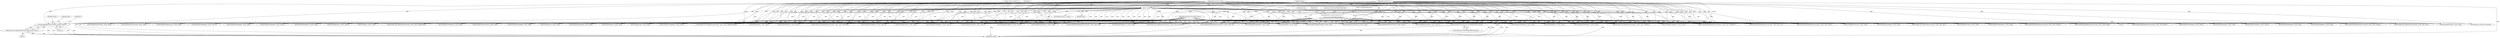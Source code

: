 digraph "1_libming_2be22fcf56a223dafe8de0e8a20fe20e8bbdb0b9@pointer" {
"1000406" [label="(Call,decompileDEFINEFUNCTION(n, actions, maxn,1))"];
"1000111" [label="(Call,fprintf(stderr,\"%d:\tACTION[%3.3d]: %s\n\",\n \t        actions[n].SWF_ACTIONRECORD.Offset, n, \n \t        actionName(actions[n].SWF_ACTIONRECORD.ActionCode)))"];
"1000106" [label="(Call,n > maxn)"];
"1000101" [label="(MethodParameterIn,int n)"];
"1000103" [label="(MethodParameterIn,int maxn)"];
"1000122" [label="(Call,actionName(actions[n].SWF_ACTIONRECORD.ActionCode))"];
"1000102" [label="(MethodParameterIn,SWF_ACTION *actions)"];
"1000405" [label="(Return,return decompileDEFINEFUNCTION(n, actions, maxn,1);)"];
"1000419" [label="(Call,decompileCALLMETHOD(n, actions, maxn))"];
"1000491" [label="(Call,decompileSingleArgBuiltInFunctionCall(n, actions, maxn,\"ord\"))"];
"1000295" [label="(Call,decompileGETVARIABLE(n, actions, maxn))"];
"1000621" [label="(Call,decompileSETTARGET(n, actions, maxn,1))"];
"1000152" [label="(Call,decompileGOTOFRAME(n, actions, maxn,1))"];
"1000302" [label="(Call,decompileSETVARIABLE(n, actions, maxn, 0))"];
"1000634" [label="(Call,decompileCAST(n, actions, maxn))"];
"1000640" [label="(Call,decompileTHROW(n, actions, maxn))"];
"1000406" [label="(Call,decompileDEFINEFUNCTION(n, actions, maxn,1))"];
"1000159" [label="(Call,decompileGOTOFRAME(n, actions, maxn,0))"];
"1000608" [label="(Call,decompileDUPLICATECLIP(n, actions, maxn))"];
"1000260" [label="(Call,decompileINITOBJECT(n, actions, maxn))"];
"1000561" [label="(Call,decompile_Null_ArgBuiltInFunctionCall(n, actions, maxn,\"prevFrame\"))"];
"1000590" [label="(Call,decompileSUBSTRING(n, actions, maxn))"];
"1000477" [label="(Call,decompileSingleArgBuiltInFunctionCall(n, actions, maxn,\"targetPath\"))"];
"1000267" [label="(Call,decompileNEWOBJECT(n, actions, maxn))"];
"1000106" [label="(Call,n > maxn)"];
"1000352" [label="(Call,decompileRETURN(n, actions, maxn))"];
"1000138" [label="(Block,)"];
"1000326" [label="(Call,decompileINCR_DECR(n, actions, maxn, 0))"];
"1000405" [label="(Return,return decompileDEFINEFUNCTION(n, actions, maxn,1);)"];
"1000568" [label="(Call,decompile_Null_ArgBuiltInFunctionCall(n, actions, maxn,\"stopDrag\"))"];
"1000103" [label="(MethodParameterIn,int maxn)"];
"1000409" [label="(Identifier,maxn)"];
"1000281" [label="(Call,decompileGETMEMBER(n, actions, maxn))"];
"1000413" [label="(Call,decompileCALLFUNCTION(n, actions, maxn))"];
"1000274" [label="(Call,decompileNEWMETHOD(n, actions, maxn))"];
"1000234" [label="(Call,decompileGETTIME(n, actions, maxn))"];
"1000288" [label="(Call,decompileSETMEMBER(n, actions, maxn))"];
"1000318" [label="(Call,decompileDEFINELOCAL2(n, actions, maxn))"];
"1000596" [label="(Call,decompileSTRINGCONCAT(n, actions, maxn))"];
"1000122" [label="(Call,actionName(actions[n].SWF_ACTIONRECORD.ActionCode))"];
"1000408" [label="(Identifier,actions)"];
"1000371" [label="(Call,decompileWITH(n, actions, maxn))"];
"1000360" [label="(Call,decompileLogicalNot(n, actions, maxn))"];
"1000526" [label="(Call,decompileSingleArgBuiltInFunctionCall(n, actions, maxn,\"random\"))"];
"1000646" [label="(Call,decompileTRY(n, actions, maxn))"];
"1000166" [label="(Call,decompileGOTOFRAME2(n, actions, maxn))"];
"1000498" [label="(Call,decompileSingleArgBuiltInFunctionCall(n, actions, maxn,\"chr\"))"];
"1000628" [label="(Call,decompileIMPLEMENTS(n, actions, maxn))"];
"1000470" [label="(Call,decompileDELETE(n, actions, maxn,1))"];
"1000113" [label="(Literal,\"%d:\tACTION[%3.3d]: %s\n\")"];
"1000134" [label="(Identifier,actions)"];
"1000386" [label="(Call,decompileENUMERATE(n, actions, maxn,1))"];
"1000505" [label="(Call,decompileSingleArgBuiltInFunctionCall(n, actions, maxn,\"int\"))"];
"1000447" [label="(Call,decompileArithmeticOp(n, actions, maxn))"];
"1000399" [label="(Call,decompileDEFINEFUNCTION(n, actions, maxn,0))"];
"1000347" [label="(Call,decompileJUMP(n, actions, maxn))"];
"1000554" [label="(Call,decompile_Null_ArgBuiltInFunctionCall(n, actions, maxn,\"nextFrame\"))"];
"1000339" [label="(Call,decompileSTOREREGISTER(n, actions, maxn))"];
"1000219" [label="(Call,decompileSETPROPERTY(n, actions, maxn))"];
"1000112" [label="(Identifier,stderr)"];
"1000512" [label="(Call,decompileSingleArgBuiltInFunctionCall(n, actions, maxn,\"String\"))"];
"1000105" [label="(ControlStructure,if( n > maxn ))"];
"1000533" [label="(Call,decompileSingleArgBuiltInFunctionCall(n, actions, maxn,\"length\"))"];
"1000104" [label="(Block,)"];
"1000457" [label="(Call,decompileSTARTDRAG(n, actions, maxn))"];
"1000123" [label="(Call,actions[n].SWF_ACTIONRECORD.ActionCode)"];
"1000540" [label="(Call,decompile_Null_ArgBuiltInFunctionCall(n, actions, maxn,\"play\"))"];
"1000111" [label="(Call,fprintf(stderr,\"%d:\tACTION[%3.3d]: %s\n\",\n \t        actions[n].SWF_ACTIONRECORD.Offset, n, \n \t        actionName(actions[n].SWF_ACTIONRECORD.ActionCode)))"];
"1000226" [label="(Call,decompileGETPROPERTY(n, actions, maxn))"];
"1000246" [label="(Call,decompileCALLFRAME(n, actions, maxn))"];
"1000651" [label="(Call,outputSWF_ACTION(n,&actions[n]))"];
"1000614" [label="(Call,decompileSETTARGET(n, actions, maxn,0))"];
"1000102" [label="(MethodParameterIn,SWF_ACTION *actions)"];
"1000121" [label="(Identifier,n)"];
"1000253" [label="(Call,decompileEXTENDS(n, actions, maxn))"];
"1000602" [label="(Call,decompileREMOVECLIP(n, actions, maxn))"];
"1000659" [label="(MethodReturn,RET)"];
"1000519" [label="(Call,decompileSingleArgBuiltInFunctionCall(n, actions, maxn,\"Number\"))"];
"1000101" [label="(MethodParameterIn,int n)"];
"1000393" [label="(Call,decompileINITARRAY(n, actions, maxn))"];
"1000410" [label="(Literal,1)"];
"1000114" [label="(Call,actions[n].SWF_ACTIONRECORD.Offset)"];
"1000107" [label="(Identifier,n)"];
"1000407" [label="(Identifier,n)"];
"1000310" [label="(Call,decompileSETVARIABLE(n, actions, maxn, 1))"];
"1000463" [label="(Call,decompileDELETE(n, actions, maxn,0))"];
"1000575" [label="(Call,decompile_Null_ArgBuiltInFunctionCall(n, actions, maxn,\"stopAllSounds\"))"];
"1000379" [label="(Call,decompileENUMERATE(n, actions, maxn, 0))"];
"1000484" [label="(Call,decompileSingleArgBuiltInFunctionCall(n, actions, maxn,\"typeof\"))"];
"1000547" [label="(Call,decompile_Null_ArgBuiltInFunctionCall(n, actions, maxn,\"stop\"))"];
"1000333" [label="(Call,decompileINCR_DECR(n, actions, maxn,1))"];
"1000366" [label="(Call,decompileIF(n, actions, maxn))"];
"1000108" [label="(Identifier,maxn)"];
"1000239" [label="(Call,decompileTRACE(n, actions, maxn))"];
"1000582" [label="(Call,decompile_Null_ArgBuiltInFunctionCall(n, actions, maxn,\"toggleHighQuality\"))"];
"1000110" [label="(Literal,\"Action overflow!!\")"];
"1000406" -> "1000405"  [label="AST: "];
"1000406" -> "1000410"  [label="CFG: "];
"1000407" -> "1000406"  [label="AST: "];
"1000408" -> "1000406"  [label="AST: "];
"1000409" -> "1000406"  [label="AST: "];
"1000410" -> "1000406"  [label="AST: "];
"1000405" -> "1000406"  [label="CFG: "];
"1000406" -> "1000659"  [label="DDG: "];
"1000406" -> "1000659"  [label="DDG: "];
"1000406" -> "1000659"  [label="DDG: "];
"1000406" -> "1000659"  [label="DDG: "];
"1000406" -> "1000405"  [label="DDG: "];
"1000111" -> "1000406"  [label="DDG: "];
"1000101" -> "1000406"  [label="DDG: "];
"1000102" -> "1000406"  [label="DDG: "];
"1000106" -> "1000406"  [label="DDG: "];
"1000103" -> "1000406"  [label="DDG: "];
"1000111" -> "1000104"  [label="AST: "];
"1000111" -> "1000122"  [label="CFG: "];
"1000112" -> "1000111"  [label="AST: "];
"1000113" -> "1000111"  [label="AST: "];
"1000114" -> "1000111"  [label="AST: "];
"1000121" -> "1000111"  [label="AST: "];
"1000122" -> "1000111"  [label="AST: "];
"1000134" -> "1000111"  [label="CFG: "];
"1000111" -> "1000659"  [label="DDG: "];
"1000111" -> "1000659"  [label="DDG: "];
"1000111" -> "1000659"  [label="DDG: "];
"1000111" -> "1000659"  [label="DDG: "];
"1000111" -> "1000659"  [label="DDG: "];
"1000106" -> "1000111"  [label="DDG: "];
"1000101" -> "1000111"  [label="DDG: "];
"1000122" -> "1000111"  [label="DDG: "];
"1000111" -> "1000152"  [label="DDG: "];
"1000111" -> "1000159"  [label="DDG: "];
"1000111" -> "1000166"  [label="DDG: "];
"1000111" -> "1000219"  [label="DDG: "];
"1000111" -> "1000226"  [label="DDG: "];
"1000111" -> "1000234"  [label="DDG: "];
"1000111" -> "1000239"  [label="DDG: "];
"1000111" -> "1000246"  [label="DDG: "];
"1000111" -> "1000253"  [label="DDG: "];
"1000111" -> "1000260"  [label="DDG: "];
"1000111" -> "1000267"  [label="DDG: "];
"1000111" -> "1000274"  [label="DDG: "];
"1000111" -> "1000281"  [label="DDG: "];
"1000111" -> "1000288"  [label="DDG: "];
"1000111" -> "1000295"  [label="DDG: "];
"1000111" -> "1000302"  [label="DDG: "];
"1000111" -> "1000310"  [label="DDG: "];
"1000111" -> "1000318"  [label="DDG: "];
"1000111" -> "1000326"  [label="DDG: "];
"1000111" -> "1000333"  [label="DDG: "];
"1000111" -> "1000339"  [label="DDG: "];
"1000111" -> "1000347"  [label="DDG: "];
"1000111" -> "1000352"  [label="DDG: "];
"1000111" -> "1000360"  [label="DDG: "];
"1000111" -> "1000366"  [label="DDG: "];
"1000111" -> "1000371"  [label="DDG: "];
"1000111" -> "1000379"  [label="DDG: "];
"1000111" -> "1000386"  [label="DDG: "];
"1000111" -> "1000393"  [label="DDG: "];
"1000111" -> "1000399"  [label="DDG: "];
"1000111" -> "1000413"  [label="DDG: "];
"1000111" -> "1000419"  [label="DDG: "];
"1000111" -> "1000447"  [label="DDG: "];
"1000111" -> "1000457"  [label="DDG: "];
"1000111" -> "1000463"  [label="DDG: "];
"1000111" -> "1000470"  [label="DDG: "];
"1000111" -> "1000477"  [label="DDG: "];
"1000111" -> "1000484"  [label="DDG: "];
"1000111" -> "1000491"  [label="DDG: "];
"1000111" -> "1000498"  [label="DDG: "];
"1000111" -> "1000505"  [label="DDG: "];
"1000111" -> "1000512"  [label="DDG: "];
"1000111" -> "1000519"  [label="DDG: "];
"1000111" -> "1000526"  [label="DDG: "];
"1000111" -> "1000533"  [label="DDG: "];
"1000111" -> "1000540"  [label="DDG: "];
"1000111" -> "1000547"  [label="DDG: "];
"1000111" -> "1000554"  [label="DDG: "];
"1000111" -> "1000561"  [label="DDG: "];
"1000111" -> "1000568"  [label="DDG: "];
"1000111" -> "1000575"  [label="DDG: "];
"1000111" -> "1000582"  [label="DDG: "];
"1000111" -> "1000590"  [label="DDG: "];
"1000111" -> "1000596"  [label="DDG: "];
"1000111" -> "1000602"  [label="DDG: "];
"1000111" -> "1000608"  [label="DDG: "];
"1000111" -> "1000614"  [label="DDG: "];
"1000111" -> "1000621"  [label="DDG: "];
"1000111" -> "1000628"  [label="DDG: "];
"1000111" -> "1000634"  [label="DDG: "];
"1000111" -> "1000640"  [label="DDG: "];
"1000111" -> "1000646"  [label="DDG: "];
"1000111" -> "1000651"  [label="DDG: "];
"1000106" -> "1000105"  [label="AST: "];
"1000106" -> "1000108"  [label="CFG: "];
"1000107" -> "1000106"  [label="AST: "];
"1000108" -> "1000106"  [label="AST: "];
"1000110" -> "1000106"  [label="CFG: "];
"1000112" -> "1000106"  [label="CFG: "];
"1000106" -> "1000659"  [label="DDG: "];
"1000106" -> "1000659"  [label="DDG: "];
"1000101" -> "1000106"  [label="DDG: "];
"1000103" -> "1000106"  [label="DDG: "];
"1000106" -> "1000152"  [label="DDG: "];
"1000106" -> "1000159"  [label="DDG: "];
"1000106" -> "1000166"  [label="DDG: "];
"1000106" -> "1000219"  [label="DDG: "];
"1000106" -> "1000226"  [label="DDG: "];
"1000106" -> "1000234"  [label="DDG: "];
"1000106" -> "1000239"  [label="DDG: "];
"1000106" -> "1000246"  [label="DDG: "];
"1000106" -> "1000253"  [label="DDG: "];
"1000106" -> "1000260"  [label="DDG: "];
"1000106" -> "1000267"  [label="DDG: "];
"1000106" -> "1000274"  [label="DDG: "];
"1000106" -> "1000281"  [label="DDG: "];
"1000106" -> "1000288"  [label="DDG: "];
"1000106" -> "1000295"  [label="DDG: "];
"1000106" -> "1000302"  [label="DDG: "];
"1000106" -> "1000310"  [label="DDG: "];
"1000106" -> "1000318"  [label="DDG: "];
"1000106" -> "1000326"  [label="DDG: "];
"1000106" -> "1000333"  [label="DDG: "];
"1000106" -> "1000339"  [label="DDG: "];
"1000106" -> "1000347"  [label="DDG: "];
"1000106" -> "1000352"  [label="DDG: "];
"1000106" -> "1000360"  [label="DDG: "];
"1000106" -> "1000366"  [label="DDG: "];
"1000106" -> "1000371"  [label="DDG: "];
"1000106" -> "1000379"  [label="DDG: "];
"1000106" -> "1000386"  [label="DDG: "];
"1000106" -> "1000393"  [label="DDG: "];
"1000106" -> "1000399"  [label="DDG: "];
"1000106" -> "1000413"  [label="DDG: "];
"1000106" -> "1000419"  [label="DDG: "];
"1000106" -> "1000447"  [label="DDG: "];
"1000106" -> "1000457"  [label="DDG: "];
"1000106" -> "1000463"  [label="DDG: "];
"1000106" -> "1000470"  [label="DDG: "];
"1000106" -> "1000477"  [label="DDG: "];
"1000106" -> "1000484"  [label="DDG: "];
"1000106" -> "1000491"  [label="DDG: "];
"1000106" -> "1000498"  [label="DDG: "];
"1000106" -> "1000505"  [label="DDG: "];
"1000106" -> "1000512"  [label="DDG: "];
"1000106" -> "1000519"  [label="DDG: "];
"1000106" -> "1000526"  [label="DDG: "];
"1000106" -> "1000533"  [label="DDG: "];
"1000106" -> "1000540"  [label="DDG: "];
"1000106" -> "1000547"  [label="DDG: "];
"1000106" -> "1000554"  [label="DDG: "];
"1000106" -> "1000561"  [label="DDG: "];
"1000106" -> "1000568"  [label="DDG: "];
"1000106" -> "1000575"  [label="DDG: "];
"1000106" -> "1000582"  [label="DDG: "];
"1000106" -> "1000590"  [label="DDG: "];
"1000106" -> "1000596"  [label="DDG: "];
"1000106" -> "1000602"  [label="DDG: "];
"1000106" -> "1000608"  [label="DDG: "];
"1000106" -> "1000614"  [label="DDG: "];
"1000106" -> "1000621"  [label="DDG: "];
"1000106" -> "1000628"  [label="DDG: "];
"1000106" -> "1000634"  [label="DDG: "];
"1000106" -> "1000640"  [label="DDG: "];
"1000106" -> "1000646"  [label="DDG: "];
"1000101" -> "1000100"  [label="AST: "];
"1000101" -> "1000659"  [label="DDG: "];
"1000101" -> "1000152"  [label="DDG: "];
"1000101" -> "1000159"  [label="DDG: "];
"1000101" -> "1000166"  [label="DDG: "];
"1000101" -> "1000219"  [label="DDG: "];
"1000101" -> "1000226"  [label="DDG: "];
"1000101" -> "1000234"  [label="DDG: "];
"1000101" -> "1000239"  [label="DDG: "];
"1000101" -> "1000246"  [label="DDG: "];
"1000101" -> "1000253"  [label="DDG: "];
"1000101" -> "1000260"  [label="DDG: "];
"1000101" -> "1000267"  [label="DDG: "];
"1000101" -> "1000274"  [label="DDG: "];
"1000101" -> "1000281"  [label="DDG: "];
"1000101" -> "1000288"  [label="DDG: "];
"1000101" -> "1000295"  [label="DDG: "];
"1000101" -> "1000302"  [label="DDG: "];
"1000101" -> "1000310"  [label="DDG: "];
"1000101" -> "1000318"  [label="DDG: "];
"1000101" -> "1000326"  [label="DDG: "];
"1000101" -> "1000333"  [label="DDG: "];
"1000101" -> "1000339"  [label="DDG: "];
"1000101" -> "1000347"  [label="DDG: "];
"1000101" -> "1000352"  [label="DDG: "];
"1000101" -> "1000360"  [label="DDG: "];
"1000101" -> "1000366"  [label="DDG: "];
"1000101" -> "1000371"  [label="DDG: "];
"1000101" -> "1000379"  [label="DDG: "];
"1000101" -> "1000386"  [label="DDG: "];
"1000101" -> "1000393"  [label="DDG: "];
"1000101" -> "1000399"  [label="DDG: "];
"1000101" -> "1000413"  [label="DDG: "];
"1000101" -> "1000419"  [label="DDG: "];
"1000101" -> "1000447"  [label="DDG: "];
"1000101" -> "1000457"  [label="DDG: "];
"1000101" -> "1000463"  [label="DDG: "];
"1000101" -> "1000470"  [label="DDG: "];
"1000101" -> "1000477"  [label="DDG: "];
"1000101" -> "1000484"  [label="DDG: "];
"1000101" -> "1000491"  [label="DDG: "];
"1000101" -> "1000498"  [label="DDG: "];
"1000101" -> "1000505"  [label="DDG: "];
"1000101" -> "1000512"  [label="DDG: "];
"1000101" -> "1000519"  [label="DDG: "];
"1000101" -> "1000526"  [label="DDG: "];
"1000101" -> "1000533"  [label="DDG: "];
"1000101" -> "1000540"  [label="DDG: "];
"1000101" -> "1000547"  [label="DDG: "];
"1000101" -> "1000554"  [label="DDG: "];
"1000101" -> "1000561"  [label="DDG: "];
"1000101" -> "1000568"  [label="DDG: "];
"1000101" -> "1000575"  [label="DDG: "];
"1000101" -> "1000582"  [label="DDG: "];
"1000101" -> "1000590"  [label="DDG: "];
"1000101" -> "1000596"  [label="DDG: "];
"1000101" -> "1000602"  [label="DDG: "];
"1000101" -> "1000608"  [label="DDG: "];
"1000101" -> "1000614"  [label="DDG: "];
"1000101" -> "1000621"  [label="DDG: "];
"1000101" -> "1000628"  [label="DDG: "];
"1000101" -> "1000634"  [label="DDG: "];
"1000101" -> "1000640"  [label="DDG: "];
"1000101" -> "1000646"  [label="DDG: "];
"1000101" -> "1000651"  [label="DDG: "];
"1000103" -> "1000100"  [label="AST: "];
"1000103" -> "1000659"  [label="DDG: "];
"1000103" -> "1000152"  [label="DDG: "];
"1000103" -> "1000159"  [label="DDG: "];
"1000103" -> "1000166"  [label="DDG: "];
"1000103" -> "1000219"  [label="DDG: "];
"1000103" -> "1000226"  [label="DDG: "];
"1000103" -> "1000234"  [label="DDG: "];
"1000103" -> "1000239"  [label="DDG: "];
"1000103" -> "1000246"  [label="DDG: "];
"1000103" -> "1000253"  [label="DDG: "];
"1000103" -> "1000260"  [label="DDG: "];
"1000103" -> "1000267"  [label="DDG: "];
"1000103" -> "1000274"  [label="DDG: "];
"1000103" -> "1000281"  [label="DDG: "];
"1000103" -> "1000288"  [label="DDG: "];
"1000103" -> "1000295"  [label="DDG: "];
"1000103" -> "1000302"  [label="DDG: "];
"1000103" -> "1000310"  [label="DDG: "];
"1000103" -> "1000318"  [label="DDG: "];
"1000103" -> "1000326"  [label="DDG: "];
"1000103" -> "1000333"  [label="DDG: "];
"1000103" -> "1000339"  [label="DDG: "];
"1000103" -> "1000347"  [label="DDG: "];
"1000103" -> "1000352"  [label="DDG: "];
"1000103" -> "1000360"  [label="DDG: "];
"1000103" -> "1000366"  [label="DDG: "];
"1000103" -> "1000371"  [label="DDG: "];
"1000103" -> "1000379"  [label="DDG: "];
"1000103" -> "1000386"  [label="DDG: "];
"1000103" -> "1000393"  [label="DDG: "];
"1000103" -> "1000399"  [label="DDG: "];
"1000103" -> "1000413"  [label="DDG: "];
"1000103" -> "1000419"  [label="DDG: "];
"1000103" -> "1000447"  [label="DDG: "];
"1000103" -> "1000457"  [label="DDG: "];
"1000103" -> "1000463"  [label="DDG: "];
"1000103" -> "1000470"  [label="DDG: "];
"1000103" -> "1000477"  [label="DDG: "];
"1000103" -> "1000484"  [label="DDG: "];
"1000103" -> "1000491"  [label="DDG: "];
"1000103" -> "1000498"  [label="DDG: "];
"1000103" -> "1000505"  [label="DDG: "];
"1000103" -> "1000512"  [label="DDG: "];
"1000103" -> "1000519"  [label="DDG: "];
"1000103" -> "1000526"  [label="DDG: "];
"1000103" -> "1000533"  [label="DDG: "];
"1000103" -> "1000540"  [label="DDG: "];
"1000103" -> "1000547"  [label="DDG: "];
"1000103" -> "1000554"  [label="DDG: "];
"1000103" -> "1000561"  [label="DDG: "];
"1000103" -> "1000568"  [label="DDG: "];
"1000103" -> "1000575"  [label="DDG: "];
"1000103" -> "1000582"  [label="DDG: "];
"1000103" -> "1000590"  [label="DDG: "];
"1000103" -> "1000596"  [label="DDG: "];
"1000103" -> "1000602"  [label="DDG: "];
"1000103" -> "1000608"  [label="DDG: "];
"1000103" -> "1000614"  [label="DDG: "];
"1000103" -> "1000621"  [label="DDG: "];
"1000103" -> "1000628"  [label="DDG: "];
"1000103" -> "1000634"  [label="DDG: "];
"1000103" -> "1000640"  [label="DDG: "];
"1000103" -> "1000646"  [label="DDG: "];
"1000122" -> "1000123"  [label="CFG: "];
"1000123" -> "1000122"  [label="AST: "];
"1000122" -> "1000659"  [label="DDG: "];
"1000102" -> "1000100"  [label="AST: "];
"1000102" -> "1000659"  [label="DDG: "];
"1000102" -> "1000152"  [label="DDG: "];
"1000102" -> "1000159"  [label="DDG: "];
"1000102" -> "1000166"  [label="DDG: "];
"1000102" -> "1000219"  [label="DDG: "];
"1000102" -> "1000226"  [label="DDG: "];
"1000102" -> "1000234"  [label="DDG: "];
"1000102" -> "1000239"  [label="DDG: "];
"1000102" -> "1000246"  [label="DDG: "];
"1000102" -> "1000253"  [label="DDG: "];
"1000102" -> "1000260"  [label="DDG: "];
"1000102" -> "1000267"  [label="DDG: "];
"1000102" -> "1000274"  [label="DDG: "];
"1000102" -> "1000281"  [label="DDG: "];
"1000102" -> "1000288"  [label="DDG: "];
"1000102" -> "1000295"  [label="DDG: "];
"1000102" -> "1000302"  [label="DDG: "];
"1000102" -> "1000310"  [label="DDG: "];
"1000102" -> "1000318"  [label="DDG: "];
"1000102" -> "1000326"  [label="DDG: "];
"1000102" -> "1000333"  [label="DDG: "];
"1000102" -> "1000339"  [label="DDG: "];
"1000102" -> "1000347"  [label="DDG: "];
"1000102" -> "1000352"  [label="DDG: "];
"1000102" -> "1000360"  [label="DDG: "];
"1000102" -> "1000366"  [label="DDG: "];
"1000102" -> "1000371"  [label="DDG: "];
"1000102" -> "1000379"  [label="DDG: "];
"1000102" -> "1000386"  [label="DDG: "];
"1000102" -> "1000393"  [label="DDG: "];
"1000102" -> "1000399"  [label="DDG: "];
"1000102" -> "1000413"  [label="DDG: "];
"1000102" -> "1000419"  [label="DDG: "];
"1000102" -> "1000447"  [label="DDG: "];
"1000102" -> "1000457"  [label="DDG: "];
"1000102" -> "1000463"  [label="DDG: "];
"1000102" -> "1000470"  [label="DDG: "];
"1000102" -> "1000477"  [label="DDG: "];
"1000102" -> "1000484"  [label="DDG: "];
"1000102" -> "1000491"  [label="DDG: "];
"1000102" -> "1000498"  [label="DDG: "];
"1000102" -> "1000505"  [label="DDG: "];
"1000102" -> "1000512"  [label="DDG: "];
"1000102" -> "1000519"  [label="DDG: "];
"1000102" -> "1000526"  [label="DDG: "];
"1000102" -> "1000533"  [label="DDG: "];
"1000102" -> "1000540"  [label="DDG: "];
"1000102" -> "1000547"  [label="DDG: "];
"1000102" -> "1000554"  [label="DDG: "];
"1000102" -> "1000561"  [label="DDG: "];
"1000102" -> "1000568"  [label="DDG: "];
"1000102" -> "1000575"  [label="DDG: "];
"1000102" -> "1000582"  [label="DDG: "];
"1000102" -> "1000590"  [label="DDG: "];
"1000102" -> "1000596"  [label="DDG: "];
"1000102" -> "1000602"  [label="DDG: "];
"1000102" -> "1000608"  [label="DDG: "];
"1000102" -> "1000614"  [label="DDG: "];
"1000102" -> "1000621"  [label="DDG: "];
"1000102" -> "1000628"  [label="DDG: "];
"1000102" -> "1000634"  [label="DDG: "];
"1000102" -> "1000640"  [label="DDG: "];
"1000102" -> "1000646"  [label="DDG: "];
"1000405" -> "1000138"  [label="AST: "];
"1000659" -> "1000405"  [label="CFG: "];
"1000405" -> "1000659"  [label="DDG: "];
}
